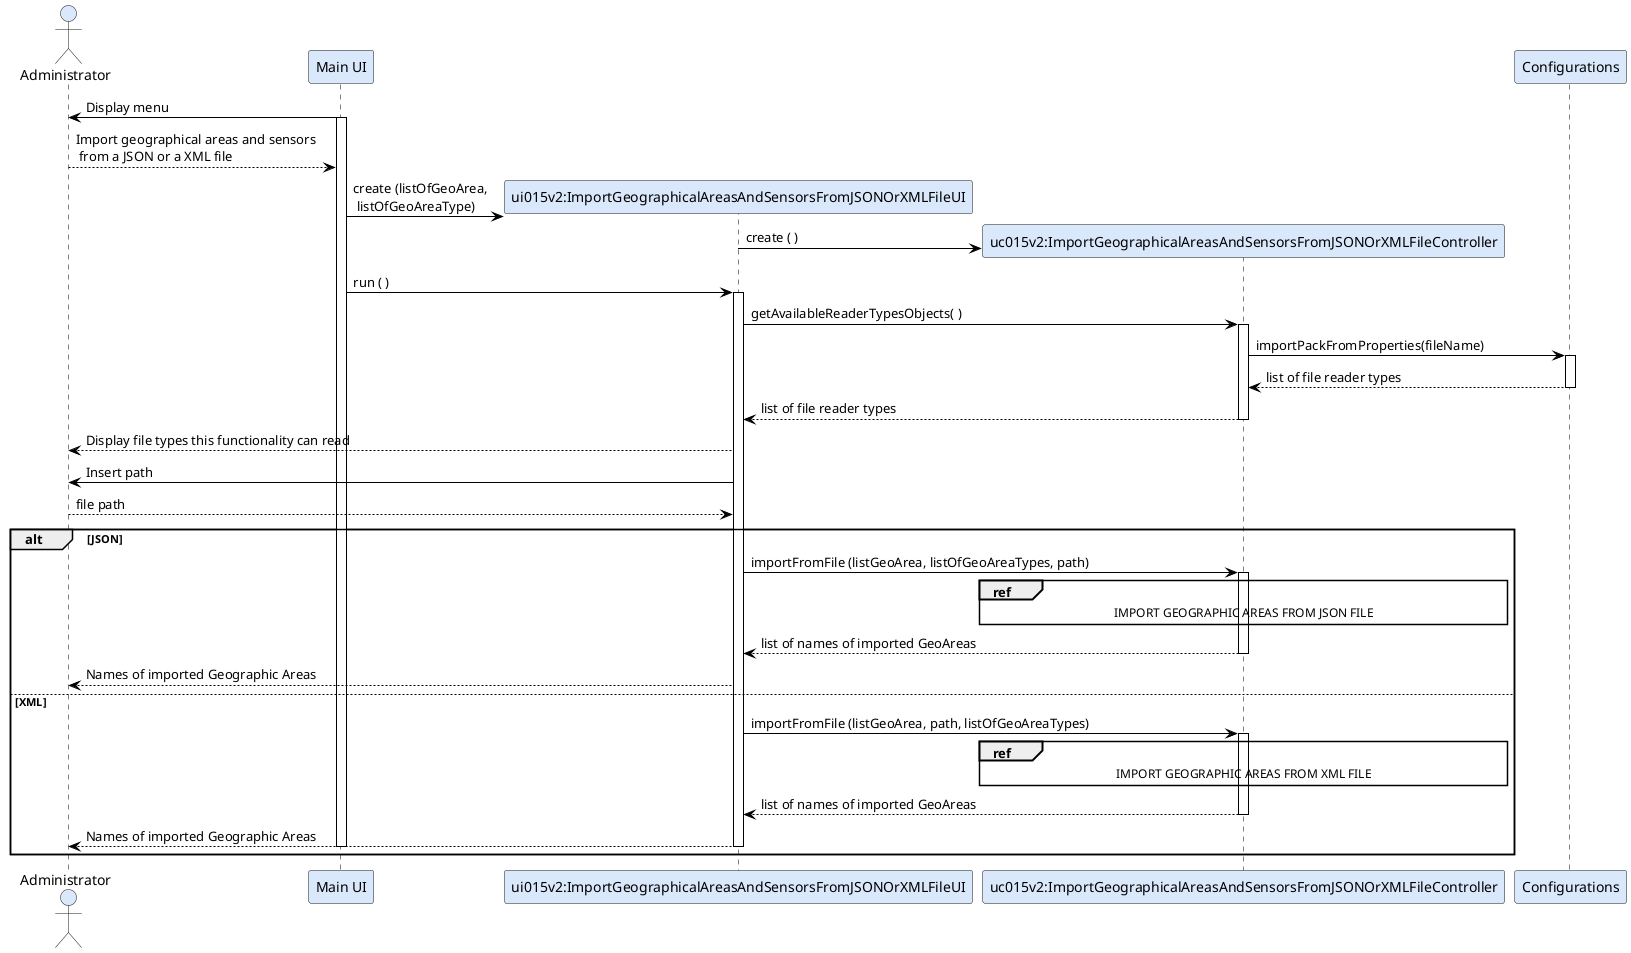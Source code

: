 @startuml
actor "Administrator" as A #DAE8FC
participant "Main UI" as M #DAE8FC
participant "ui015v2:ImportGeographicalAreasAndSensorsFromJSONOrXMLFileUI" as U #DAE8FC
participant "uc015v2:ImportGeographicalAreasAndSensorsFromJSONOrXMLFileController" as C #DAE8FC
participant "Configurations" as CONF #DAE8FC

skinparam actor {
	BorderColor 6C8EBF
}

skinparam participant {
	BorderColor 6C8EBF
}

skinparam shadowing false

skinparam sequence {
	ArrowColor BLACK
	ActorBorderColor DeepSkyBlue
	LifeLineBorderColor BLACK
}

M -> A: Display menu
activate M
A --> M: Import geographical areas and sensors \n from a JSON or a XML file

create U
M -> U : create (listOfGeoArea,\n listOfGeoAreaType)

create C
U -> C : create ( )

M -> U: run ( )

activate U

U -> C: getAvailableReaderTypesObjects( )

activate C

C -> CONF: importPackFromProperties(fileName)

activate CONF

CONF --> C: list of file reader types

deactivate CONF

C --> U: list of file reader types

deactivate C


U --> A: Display file types this functionality can read

U-> A: Insert path

A --> U: file path

alt JSON

U->C: importFromFile (listGeoArea, listOfGeoAreaTypes, path)

activate C

ref over C: IMPORT GEOGRAPHIC AREAS FROM JSON FILE

C-->U: list of names of imported GeoAreas

deactivate C

U-->A: Names of imported Geographic Areas


else XML

U->C: importFromFile (listGeoArea, path, listOfGeoAreaTypes)

activate C

ref over C: IMPORT GEOGRAPHIC AREAS FROM XML FILE


C-->U: list of names of imported GeoAreas

deactivate C

U-->A: Names of imported Geographic Areas

deactivate U

deactivate M

end


@enduml
